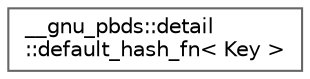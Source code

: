 digraph "Graphical Class Hierarchy"
{
 // LATEX_PDF_SIZE
  bgcolor="transparent";
  edge [fontname=Helvetica,fontsize=10,labelfontname=Helvetica,labelfontsize=10];
  node [fontname=Helvetica,fontsize=10,shape=box,height=0.2,width=0.4];
  rankdir="LR";
  Node0 [id="Node000000",label="__gnu_pbds::detail\l::default_hash_fn\< Key \>",height=0.2,width=0.4,color="grey40", fillcolor="white", style="filled",URL="$struct____gnu__pbds_1_1detail_1_1default__hash__fn.html",tooltip="Primary template, default_hash_fn."];
}
